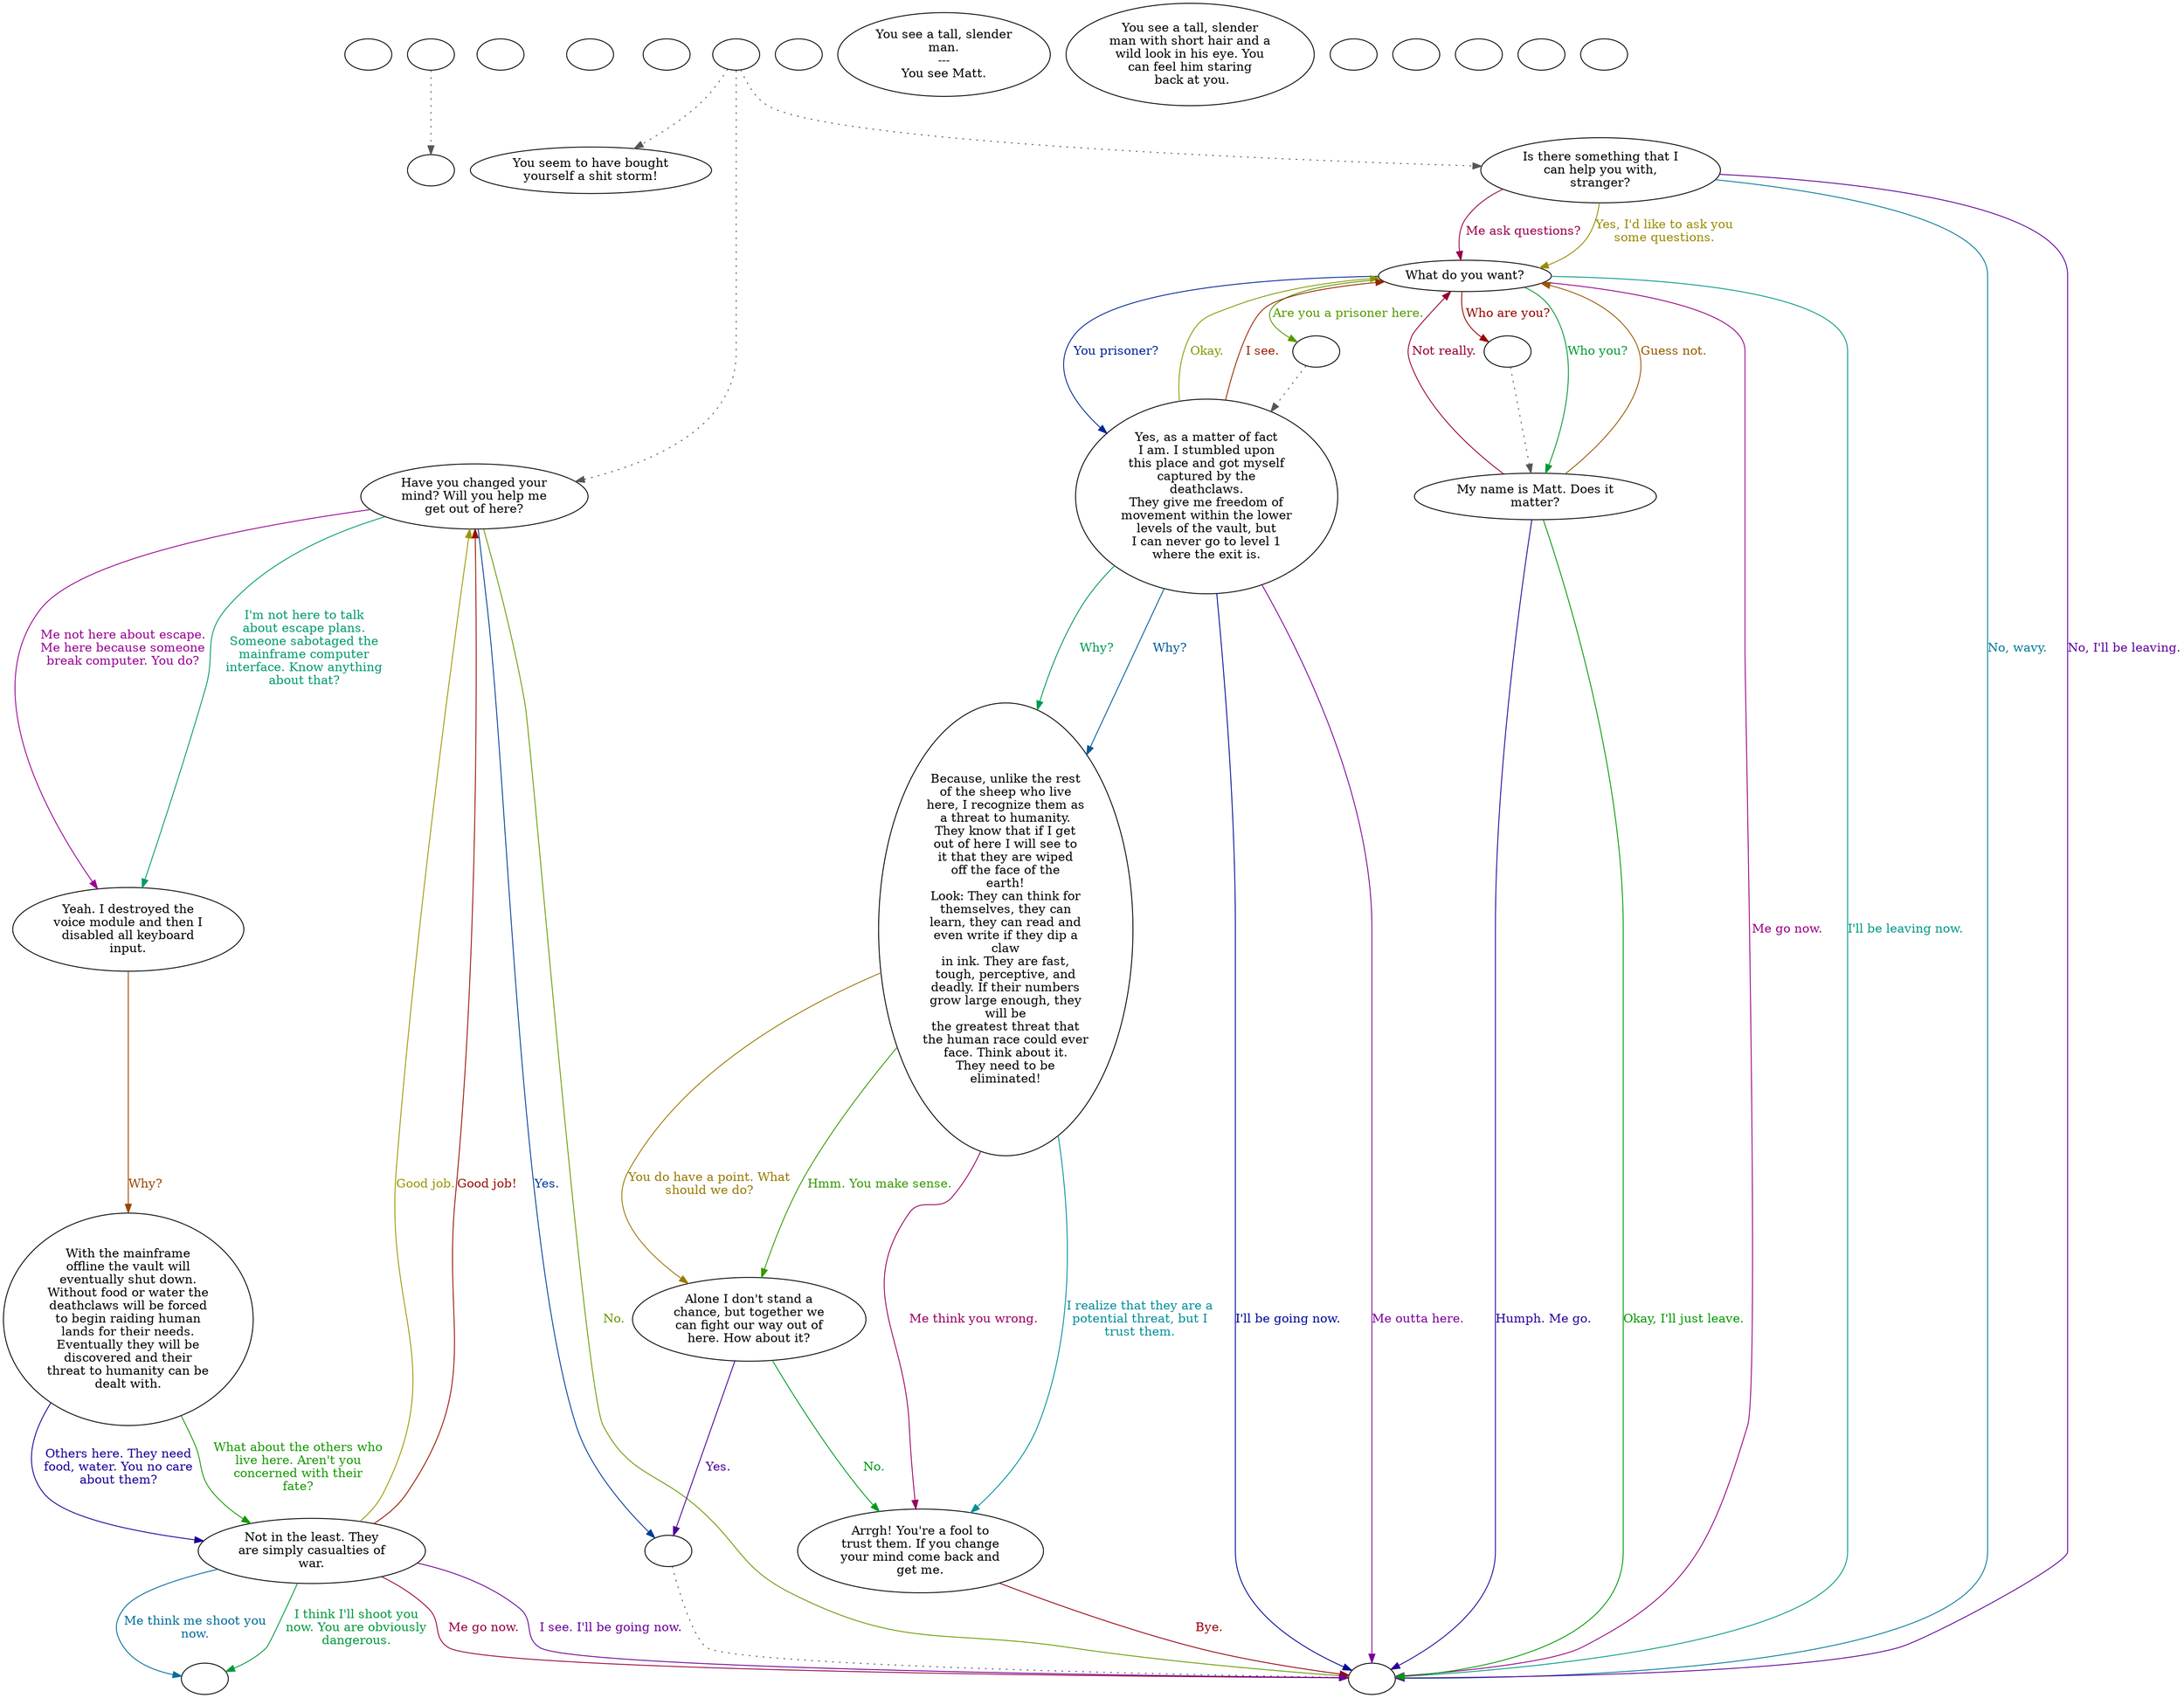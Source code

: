 digraph ocmatt {
  "checkPartyMembersNearDoor" [style=filled       fillcolor="#FFFFFF"       color="#000000"]
  "checkPartyMembersNearDoor" [label=""]
  "old_pickup_p_proc" [style=filled       fillcolor="#FFFFFF"       color="#000000"]
  "old_pickup_p_proc" [label=""]
  "pickup_p_proc" [style=filled       fillcolor="#FFFFFF"       color="#000000"]
  "pickup_p_proc" -> "old_pickup_p_proc" [style=dotted color="#555555"]
  "pickup_p_proc" [label=""]
  "getTimeBit" [style=filled       fillcolor="#FFFFFF"       color="#000000"]
  "getTimeBit" [label=""]
  "start" [style=filled       fillcolor="#FFFFFF"       color="#000000"]
  "start" [label=""]
  "critter_p_proc" [style=filled       fillcolor="#FFFFFF"       color="#000000"]
  "critter_p_proc" [label=""]
  "talk_p_proc" [style=filled       fillcolor="#FFFFFF"       color="#000000"]
  "talk_p_proc" -> "Node009" [style=dotted color="#555555"]
  "talk_p_proc" -> "Node008" [style=dotted color="#555555"]
  "talk_p_proc" -> "Node001" [style=dotted color="#555555"]
  "talk_p_proc" [label=""]
  "destroy_p_proc" [style=filled       fillcolor="#FFFFFF"       color="#000000"]
  "destroy_p_proc" [label=""]
  "look_at_p_proc" [style=filled       fillcolor="#FFFFFF"       color="#000000"]
  "look_at_p_proc" [label="You see a tall, slender\nman.\n---\nYou see Matt."]
  "description_p_proc" [style=filled       fillcolor="#FFFFFF"       color="#000000"]
  "description_p_proc" [label="You see a tall, slender\nman with short hair and a\nwild look in his eye. You\ncan feel him staring\n back at you."]
  "use_skill_on_p_proc" [style=filled       fillcolor="#FFFFFF"       color="#000000"]
  "use_skill_on_p_proc" [label=""]
  "damage_p_proc" [style=filled       fillcolor="#FFFFFF"       color="#000000"]
  "damage_p_proc" [label=""]
  "map_enter_p_proc" [style=filled       fillcolor="#FFFFFF"       color="#000000"]
  "map_enter_p_proc" [label=""]
  "push_p_proc" [style=filled       fillcolor="#FFFFFF"       color="#000000"]
  "push_p_proc" [label=""]
  "timed_event_p_proc" [style=filled       fillcolor="#FFFFFF"       color="#000000"]
  "timed_event_p_proc" [label=""]
  "Node998" [style=filled       fillcolor="#FFFFFF"       color="#000000"]
  "Node998" [label=""]
  "Node999" [style=filled       fillcolor="#FFFFFF"       color="#000000"]
  "Node999" [label=""]
  "Node001" [style=filled       fillcolor="#FFFFFF"       color="#000000"]
  "Node001" [label="Is there something that I\ncan help you with,\nstranger?"]
  "Node001" -> "Node002" [label="Me ask questions?" color="#99004E" fontcolor="#99004E"]
  "Node001" -> "Node999" [label="No, wavy." color="#007A99" fontcolor="#007A99"]
  "Node001" -> "Node002" [label="Yes, I'd like to ask you\nsome questions." color="#998B00" fontcolor="#998B00"]
  "Node001" -> "Node999" [label="No, I'll be leaving." color="#5E0099" fontcolor="#5E0099"]
  "Node002" [style=filled       fillcolor="#FFFFFF"       color="#000000"]
  "Node002" [label="What do you want?"]
  "Node002" -> "Node003" [label="Who you?" color="#009932" fontcolor="#009932"]
  "Node002" -> "Node003a" [label="Who are you?" color="#990500" fontcolor="#990500"]
  "Node002" -> "Node004" [label="You prisoner?" color="#002799" fontcolor="#002799"]
  "Node002" -> "Node004a" [label="Are you a prisoner here." color="#549900" fontcolor="#549900"]
  "Node002" -> "Node999" [label="Me go now." color="#990081" fontcolor="#990081"]
  "Node002" -> "Node999" [label="I'll be leaving now." color="#009985" fontcolor="#009985"]
  "Node003" [style=filled       fillcolor="#FFFFFF"       color="#000000"]
  "Node003" [label="My name is Matt. Does it\nmatter?"]
  "Node003" -> "Node002" [label="Guess not." color="#995800" fontcolor="#995800"]
  "Node003" -> "Node999" [label="Humph. Me go." color="#2B0099" fontcolor="#2B0099"]
  "Node003" -> "Node999" [label="Okay, I'll just leave." color="#019900" fontcolor="#019900"]
  "Node003" -> "Node002" [label="Not really." color="#99002E" fontcolor="#99002E"]
  "Node004" [style=filled       fillcolor="#FFFFFF"       color="#000000"]
  "Node004" [label="Yes, as a matter of fact\nI am. I stumbled upon\nthis place and got myself\ncaptured by the\ndeathclaws.\nThey give me freedom of\nmovement within the lower\nlevels of the vault, but\nI can never go to level 1\nwhere the exit is."]
  "Node004" -> "Node005" [label="Why?" color="#005B99" fontcolor="#005B99"]
  "Node004" -> "Node002" [label="Okay." color="#879900" fontcolor="#879900"]
  "Node004" -> "Node999" [label="Me outta here." color="#7E0099" fontcolor="#7E0099"]
  "Node004" -> "Node005" [label="Why?" color="#009951" fontcolor="#009951"]
  "Node004" -> "Node002" [label="I see." color="#992500" fontcolor="#992500"]
  "Node004" -> "Node999" [label="I'll be going now." color="#000899" fontcolor="#000899"]
  "Node005" [style=filled       fillcolor="#FFFFFF"       color="#000000"]
  "Node005" [label="Because, unlike the rest\nof the sheep who live\nhere, I recognize them as\na threat to humanity.\nThey know that if I get\nout of here I will see to\nit that they are wiped\noff the face of the\nearth!\nLook: They can think for\nthemselves, they can\nlearn, they can read and\neven write if they dip a\nclaw\nin ink. They are fast,\ntough, perceptive, and\ndeadly. If their numbers\ngrow large enough, they\nwill be\nthe greatest threat that\nthe human race could ever\nface. Think about it.\nThey need to be\neliminated!"]
  "Node005" -> "Node006" [label="Hmm. You make sense." color="#349900" fontcolor="#349900"]
  "Node005" -> "Node007" [label="Me think you wrong." color="#990061" fontcolor="#990061"]
  "Node005" -> "Node007" [label="I realize that they are a\npotential threat, but I\ntrust them." color="#008E99" fontcolor="#008E99"]
  "Node005" -> "Node006" [label="You do have a point. What\nshould we do?" color="#997800" fontcolor="#997800"]
  "Node006" [style=filled       fillcolor="#FFFFFF"       color="#000000"]
  "Node006" [label="Alone I don't stand a\nchance, but together we\ncan fight our way out of\nhere. How about it?"]
  "Node006" -> "NodeMakeBreak" [label="Yes." color="#4B0099" fontcolor="#4B0099"]
  "Node006" -> "Node007" [label="No." color="#00991E" fontcolor="#00991E"]
  "Node007" [style=filled       fillcolor="#FFFFFF"       color="#000000"]
  "Node007" [label="Arrgh! You're a fool to\ntrust them. If you change\nyour mind come back and\nget me."]
  "Node007" -> "Node999" [label="Bye." color="#99000E" fontcolor="#99000E"]
  "Node008" [style=filled       fillcolor="#FFFFFF"       color="#000000"]
  "Node008" [label="Have you changed your\nmind? Will you help me\nget out of here?"]
  "Node008" -> "NodeMakeBreak" [label="Yes." color="#003B99" fontcolor="#003B99"]
  "Node008" -> "Node999" [label="No." color="#689900" fontcolor="#689900"]
  "Node008" -> "Node010" [label="Me not here about escape.\nMe here because someone\nbreak computer. You do?" color="#990094" fontcolor="#990094"]
  "Node008" -> "Node010" [label="I'm not here to talk\nabout escape plans.\nSomeone sabotaged the\nmainframe computer\ninterface. Know anything\nabout that?" color="#009971" fontcolor="#009971"]
  "Node009" [style=filled       fillcolor="#FFFFFF"       color="#000000"]
  "Node009" [label="You seem to have bought\nyourself a shit storm!"]
  "Node010" [style=filled       fillcolor="#FFFFFF"       color="#000000"]
  "Node010" [label="Yeah. I destroyed the\nvoice module and then I\ndisabled all keyboard\ninput."]
  "Node010" -> "Node011" [label="Why?" color="#994400" fontcolor="#994400"]
  "Node011" [style=filled       fillcolor="#FFFFFF"       color="#000000"]
  "Node011" [label="With the mainframe\noffline the vault will\neventually shut down.\nWithout food or water the\ndeathclaws will be forced\nto begin raiding human\nlands for their needs.\nEventually they will be\ndiscovered and their\nthreat to humanity can be\ndealt with."]
  "Node011" -> "Node012" [label="Others here. They need\nfood, water. You no care\nabout them?" color="#180099" fontcolor="#180099"]
  "Node011" -> "Node012" [label="What about the others who\nlive here. Aren't you\nconcerned with their\nfate?" color="#159900" fontcolor="#159900"]
  "Node012" [style=filled       fillcolor="#FFFFFF"       color="#000000"]
  "Node012" [label="Not in the least. They\nare simply casualties of\nwar."]
  "Node012" -> "Node999" [label="Me go now." color="#990041" fontcolor="#990041"]
  "Node012" -> "Node998" [label="Me think me shoot you\nnow." color="#006E99" fontcolor="#006E99"]
  "Node012" -> "Node008" [label="Good job." color="#999700" fontcolor="#999700"]
  "Node012" -> "Node999" [label="I see. I'll be going now." color="#6B0099" fontcolor="#6B0099"]
  "Node012" -> "Node998" [label="I think I'll shoot you\nnow. You are obviously\ndangerous." color="#00993E" fontcolor="#00993E"]
  "Node012" -> "Node008" [label="Good job!" color="#991100" fontcolor="#991100"]
  "Node003a" [style=filled       fillcolor="#FFFFFF"       color="#000000"]
  "Node003a" -> "Node003" [style=dotted color="#555555"]
  "Node003a" [label=""]
  "Node004a" [style=filled       fillcolor="#FFFFFF"       color="#000000"]
  "Node004a" -> "Node004" [style=dotted color="#555555"]
  "Node004a" [label=""]
  "NodeMakeBreak" [style=filled       fillcolor="#FFFFFF"       color="#000000"]
  "NodeMakeBreak" -> "Node999" [style=dotted color="#555555"]
  "NodeMakeBreak" [label=""]
}